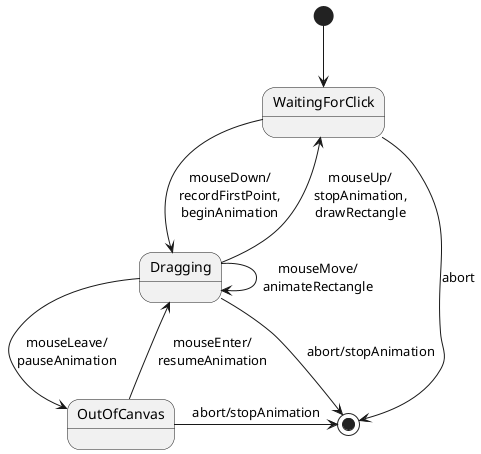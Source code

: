 ﻿@startuml GUI controller
skinparam {
    defaultFontName Ricty Diminished
    monochrome true
}

state WaitingForClick
state Dragging
state OutOfCanvas

[*] --> WaitingForClick
WaitingForClick -down-> Dragging : mouseDown/\nrecordFirstPoint,\nbeginAnimation
Dragging -> Dragging : mouseMove/\nanimateRectangle
Dragging -up-> WaitingForClick : mouseUp/\nstopAnimation,\ndrawRectangle
Dragging -down-> OutOfCanvas : mouseLeave/\npauseAnimation
OutOfCanvas -up-> Dragging : mouseEnter/\nresumeAnimation
WaitingForClick -> [*] : abort
Dragging -> [*] : abort/stopAnimation
OutOfCanvas -> [*] : abort/stopAnimation
@enduml
